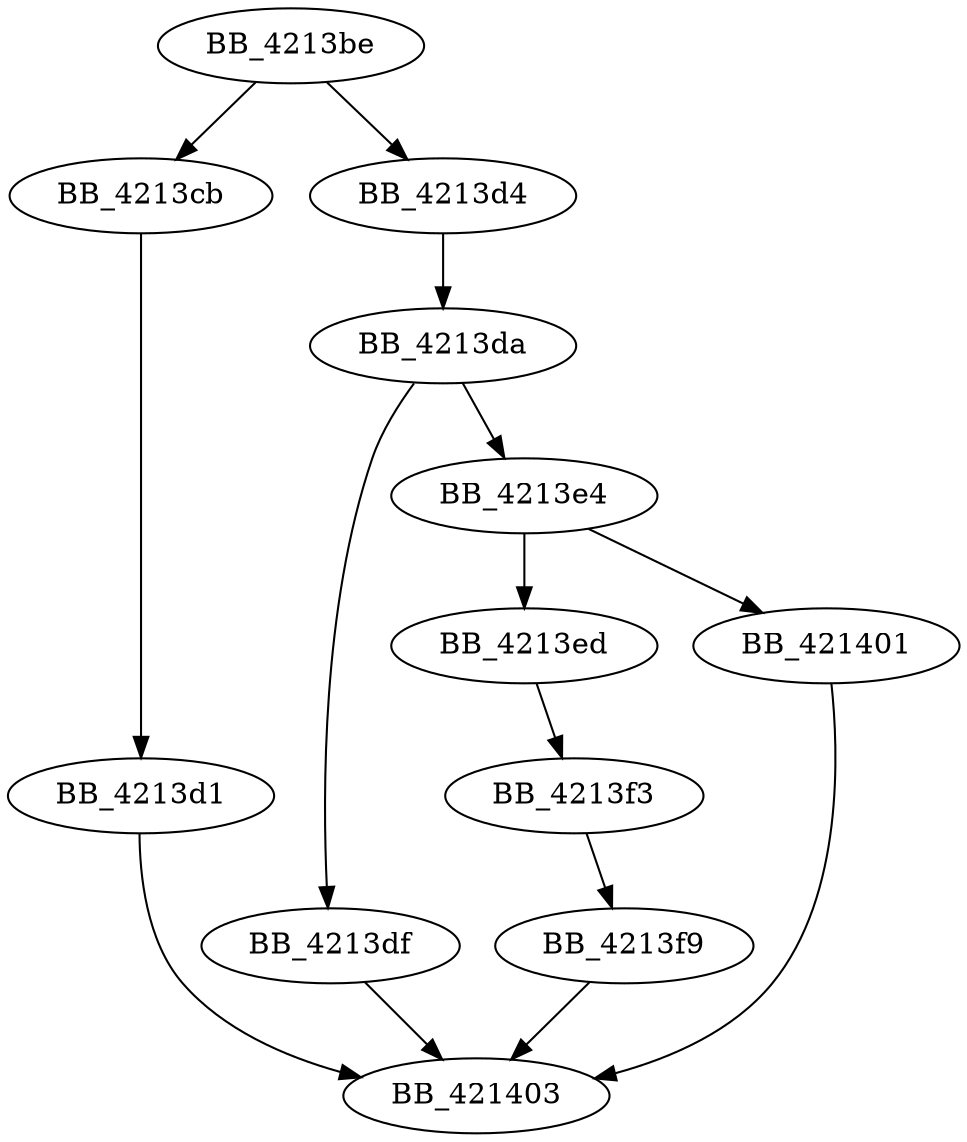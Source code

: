DiGraph __fflush_nolock{
BB_4213be->BB_4213cb
BB_4213be->BB_4213d4
BB_4213cb->BB_4213d1
BB_4213d1->BB_421403
BB_4213d4->BB_4213da
BB_4213da->BB_4213df
BB_4213da->BB_4213e4
BB_4213df->BB_421403
BB_4213e4->BB_4213ed
BB_4213e4->BB_421401
BB_4213ed->BB_4213f3
BB_4213f3->BB_4213f9
BB_4213f9->BB_421403
BB_421401->BB_421403
}
